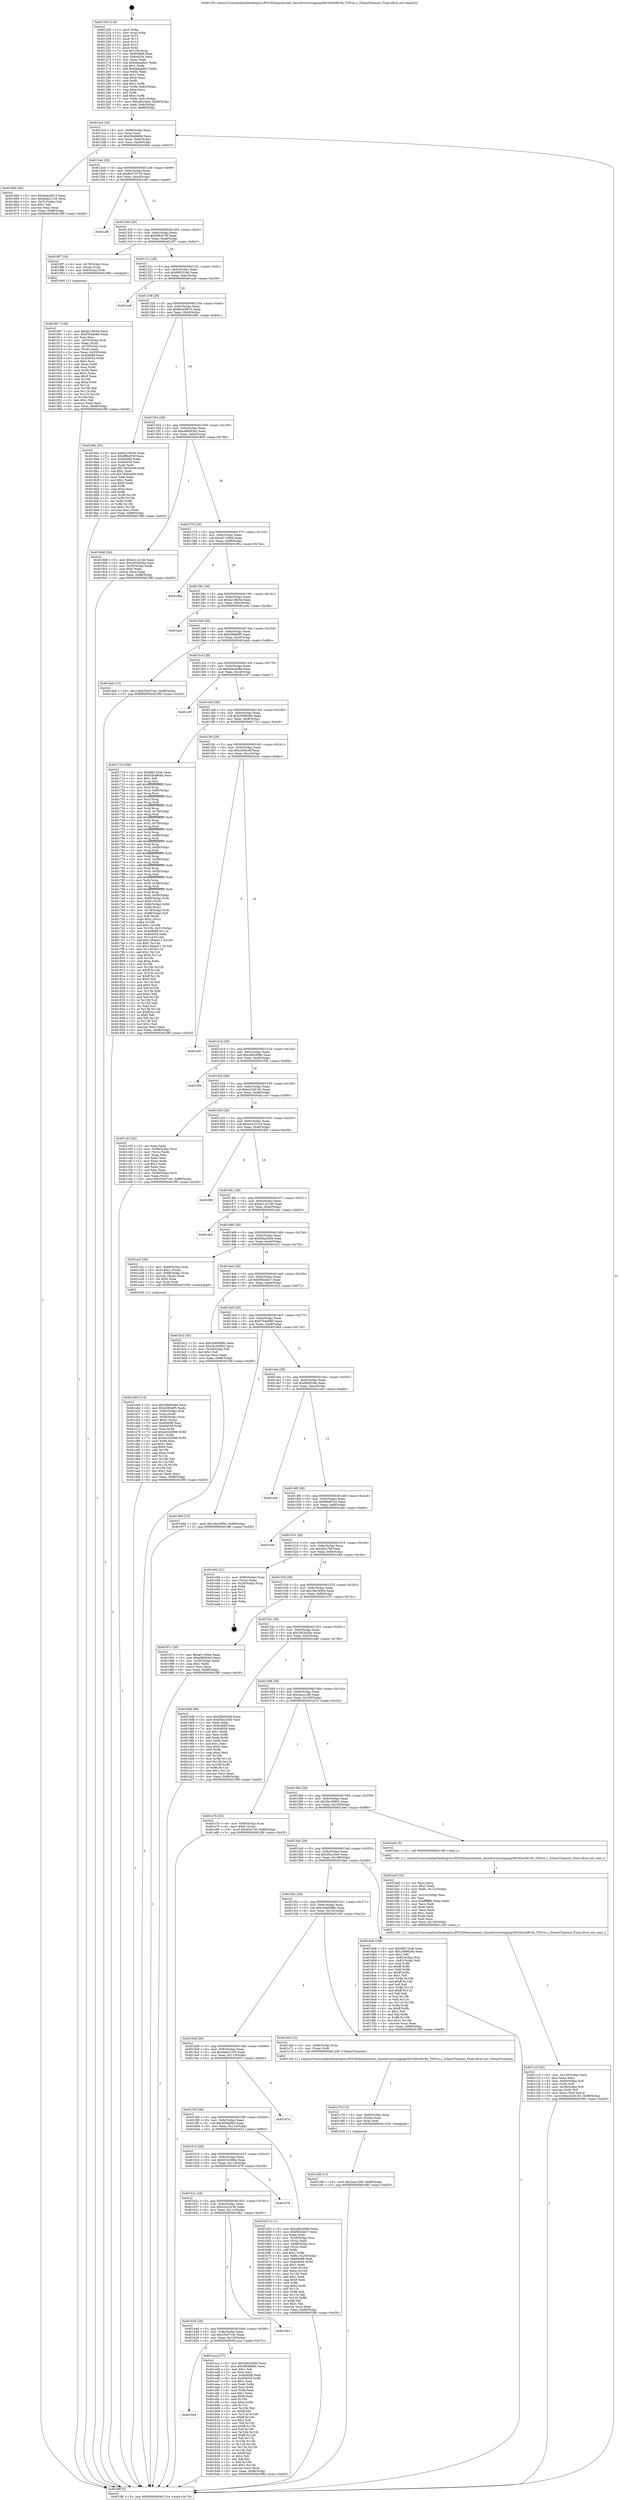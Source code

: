 digraph "0x401250" {
  label = "0x401250 (/mnt/c/Users/mathe/Desktop/tcc/POCII/binaries/extr_linuxdriversstagingrtl8192ertl819x_TSProc.c_TsInactTimeout_Final-ollvm.out::main(0))"
  labelloc = "t"
  node[shape=record]

  Entry [label="",width=0.3,height=0.3,shape=circle,fillcolor=black,style=filled]
  "0x4012c4" [label="{
     0x4012c4 [32]\l
     | [instrs]\l
     &nbsp;&nbsp;0x4012c4 \<+6\>: mov -0x88(%rbp),%eax\l
     &nbsp;&nbsp;0x4012ca \<+2\>: mov %eax,%ecx\l
     &nbsp;&nbsp;0x4012cc \<+6\>: sub $0x83bd968d,%ecx\l
     &nbsp;&nbsp;0x4012d2 \<+6\>: mov %eax,-0x9c(%rbp)\l
     &nbsp;&nbsp;0x4012d8 \<+6\>: mov %ecx,-0xa0(%rbp)\l
     &nbsp;&nbsp;0x4012de \<+6\>: je 0000000000401860 \<main+0x610\>\l
  }"]
  "0x401860" [label="{
     0x401860 [30]\l
     | [instrs]\l
     &nbsp;&nbsp;0x401860 \<+5\>: mov $0x9a4c8913,%eax\l
     &nbsp;&nbsp;0x401865 \<+5\>: mov $0x4ab21105,%ecx\l
     &nbsp;&nbsp;0x40186a \<+3\>: mov -0x31(%rbp),%dl\l
     &nbsp;&nbsp;0x40186d \<+3\>: test $0x1,%dl\l
     &nbsp;&nbsp;0x401870 \<+3\>: cmovne %ecx,%eax\l
     &nbsp;&nbsp;0x401873 \<+6\>: mov %eax,-0x88(%rbp)\l
     &nbsp;&nbsp;0x401879 \<+5\>: jmp 0000000000401f8f \<main+0xd3f\>\l
  }"]
  "0x4012e4" [label="{
     0x4012e4 [28]\l
     | [instrs]\l
     &nbsp;&nbsp;0x4012e4 \<+5\>: jmp 00000000004012e9 \<main+0x99\>\l
     &nbsp;&nbsp;0x4012e9 \<+6\>: mov -0x9c(%rbp),%eax\l
     &nbsp;&nbsp;0x4012ef \<+5\>: sub $0x8b374725,%eax\l
     &nbsp;&nbsp;0x4012f4 \<+6\>: mov %eax,-0xa4(%rbp)\l
     &nbsp;&nbsp;0x4012fa \<+6\>: je 0000000000401cf8 \<main+0xaa8\>\l
  }"]
  Exit [label="",width=0.3,height=0.3,shape=circle,fillcolor=black,style=filled,peripheries=2]
  "0x401cf8" [label="{
     0x401cf8\l
  }", style=dashed]
  "0x401300" [label="{
     0x401300 [28]\l
     | [instrs]\l
     &nbsp;&nbsp;0x401300 \<+5\>: jmp 0000000000401305 \<main+0xb5\>\l
     &nbsp;&nbsp;0x401305 \<+6\>: mov -0x9c(%rbp),%eax\l
     &nbsp;&nbsp;0x40130b \<+5\>: sub $0x8f9cd70f,%eax\l
     &nbsp;&nbsp;0x401310 \<+6\>: mov %eax,-0xa8(%rbp)\l
     &nbsp;&nbsp;0x401316 \<+6\>: je 00000000004018f7 \<main+0x6a7\>\l
  }"]
  "0x401c88" [label="{
     0x401c88 [15]\l
     | [instrs]\l
     &nbsp;&nbsp;0x401c88 \<+10\>: movl $0x2aa1c2f0,-0x88(%rbp)\l
     &nbsp;&nbsp;0x401c92 \<+5\>: jmp 0000000000401f8f \<main+0xd3f\>\l
  }"]
  "0x4018f7" [label="{
     0x4018f7 [16]\l
     | [instrs]\l
     &nbsp;&nbsp;0x4018f7 \<+4\>: mov -0x78(%rbp),%rax\l
     &nbsp;&nbsp;0x4018fb \<+3\>: mov (%rax),%rax\l
     &nbsp;&nbsp;0x4018fe \<+4\>: mov 0x8(%rax),%rdi\l
     &nbsp;&nbsp;0x401902 \<+5\>: call 0000000000401060 \<atoi@plt\>\l
     | [calls]\l
     &nbsp;&nbsp;0x401060 \{1\} (unknown)\l
  }"]
  "0x40131c" [label="{
     0x40131c [28]\l
     | [instrs]\l
     &nbsp;&nbsp;0x40131c \<+5\>: jmp 0000000000401321 \<main+0xd1\>\l
     &nbsp;&nbsp;0x401321 \<+6\>: mov -0x9c(%rbp),%eax\l
     &nbsp;&nbsp;0x401327 \<+5\>: sub $0x96f132a6,%eax\l
     &nbsp;&nbsp;0x40132c \<+6\>: mov %eax,-0xac(%rbp)\l
     &nbsp;&nbsp;0x401332 \<+6\>: je 0000000000401ea9 \<main+0xc59\>\l
  }"]
  "0x401c79" [label="{
     0x401c79 [15]\l
     | [instrs]\l
     &nbsp;&nbsp;0x401c79 \<+4\>: mov -0x60(%rbp),%rax\l
     &nbsp;&nbsp;0x401c7d \<+3\>: mov (%rax),%rax\l
     &nbsp;&nbsp;0x401c80 \<+3\>: mov %rax,%rdi\l
     &nbsp;&nbsp;0x401c83 \<+5\>: call 0000000000401030 \<free@plt\>\l
     | [calls]\l
     &nbsp;&nbsp;0x401030 \{1\} (unknown)\l
  }"]
  "0x401ea9" [label="{
     0x401ea9\l
  }", style=dashed]
  "0x401338" [label="{
     0x401338 [28]\l
     | [instrs]\l
     &nbsp;&nbsp;0x401338 \<+5\>: jmp 000000000040133d \<main+0xed\>\l
     &nbsp;&nbsp;0x40133d \<+6\>: mov -0x9c(%rbp),%eax\l
     &nbsp;&nbsp;0x401343 \<+5\>: sub $0x9a4c8913,%eax\l
     &nbsp;&nbsp;0x401348 \<+6\>: mov %eax,-0xb0(%rbp)\l
     &nbsp;&nbsp;0x40134e \<+6\>: je 000000000040189c \<main+0x64c\>\l
  }"]
  "0x401c19" [label="{
     0x401c19 [42]\l
     | [instrs]\l
     &nbsp;&nbsp;0x401c19 \<+6\>: mov -0x130(%rbp),%ecx\l
     &nbsp;&nbsp;0x401c1f \<+3\>: imul %eax,%ecx\l
     &nbsp;&nbsp;0x401c22 \<+4\>: mov -0x60(%rbp),%r8\l
     &nbsp;&nbsp;0x401c26 \<+3\>: mov (%r8),%r8\l
     &nbsp;&nbsp;0x401c29 \<+4\>: mov -0x58(%rbp),%r9\l
     &nbsp;&nbsp;0x401c2d \<+3\>: movslq (%r9),%r9\l
     &nbsp;&nbsp;0x401c30 \<+4\>: mov %ecx,(%r8,%r9,4)\l
     &nbsp;&nbsp;0x401c34 \<+10\>: movl $0xe2426182,-0x88(%rbp)\l
     &nbsp;&nbsp;0x401c3e \<+5\>: jmp 0000000000401f8f \<main+0xd3f\>\l
  }"]
  "0x40189c" [label="{
     0x40189c [91]\l
     | [instrs]\l
     &nbsp;&nbsp;0x40189c \<+5\>: mov $0xb218fc5d,%eax\l
     &nbsp;&nbsp;0x4018a1 \<+5\>: mov $0x8f9cd70f,%ecx\l
     &nbsp;&nbsp;0x4018a6 \<+7\>: mov 0x404068,%edx\l
     &nbsp;&nbsp;0x4018ad \<+7\>: mov 0x404054,%esi\l
     &nbsp;&nbsp;0x4018b4 \<+2\>: mov %edx,%edi\l
     &nbsp;&nbsp;0x4018b6 \<+6\>: add $0x74002e08,%edi\l
     &nbsp;&nbsp;0x4018bc \<+3\>: sub $0x1,%edi\l
     &nbsp;&nbsp;0x4018bf \<+6\>: sub $0x74002e08,%edi\l
     &nbsp;&nbsp;0x4018c5 \<+3\>: imul %edi,%edx\l
     &nbsp;&nbsp;0x4018c8 \<+3\>: and $0x1,%edx\l
     &nbsp;&nbsp;0x4018cb \<+3\>: cmp $0x0,%edx\l
     &nbsp;&nbsp;0x4018ce \<+4\>: sete %r8b\l
     &nbsp;&nbsp;0x4018d2 \<+3\>: cmp $0xa,%esi\l
     &nbsp;&nbsp;0x4018d5 \<+4\>: setl %r9b\l
     &nbsp;&nbsp;0x4018d9 \<+3\>: mov %r8b,%r10b\l
     &nbsp;&nbsp;0x4018dc \<+3\>: and %r9b,%r10b\l
     &nbsp;&nbsp;0x4018df \<+3\>: xor %r9b,%r8b\l
     &nbsp;&nbsp;0x4018e2 \<+3\>: or %r8b,%r10b\l
     &nbsp;&nbsp;0x4018e5 \<+4\>: test $0x1,%r10b\l
     &nbsp;&nbsp;0x4018e9 \<+3\>: cmovne %ecx,%eax\l
     &nbsp;&nbsp;0x4018ec \<+6\>: mov %eax,-0x88(%rbp)\l
     &nbsp;&nbsp;0x4018f2 \<+5\>: jmp 0000000000401f8f \<main+0xd3f\>\l
  }"]
  "0x401354" [label="{
     0x401354 [28]\l
     | [instrs]\l
     &nbsp;&nbsp;0x401354 \<+5\>: jmp 0000000000401359 \<main+0x109\>\l
     &nbsp;&nbsp;0x401359 \<+6\>: mov -0x9c(%rbp),%eax\l
     &nbsp;&nbsp;0x40135f \<+5\>: sub $0xa98093a3,%eax\l
     &nbsp;&nbsp;0x401364 \<+6\>: mov %eax,-0xb4(%rbp)\l
     &nbsp;&nbsp;0x40136a \<+6\>: je 00000000004019b8 \<main+0x768\>\l
  }"]
  "0x401be5" [label="{
     0x401be5 [52]\l
     | [instrs]\l
     &nbsp;&nbsp;0x401be5 \<+2\>: xor %ecx,%ecx\l
     &nbsp;&nbsp;0x401be7 \<+5\>: mov $0x2,%edx\l
     &nbsp;&nbsp;0x401bec \<+6\>: mov %edx,-0x12c(%rbp)\l
     &nbsp;&nbsp;0x401bf2 \<+1\>: cltd\l
     &nbsp;&nbsp;0x401bf3 \<+6\>: mov -0x12c(%rbp),%esi\l
     &nbsp;&nbsp;0x401bf9 \<+2\>: idiv %esi\l
     &nbsp;&nbsp;0x401bfb \<+6\>: imul $0xfffffffe,%edx,%edx\l
     &nbsp;&nbsp;0x401c01 \<+2\>: mov %ecx,%edi\l
     &nbsp;&nbsp;0x401c03 \<+2\>: sub %edx,%edi\l
     &nbsp;&nbsp;0x401c05 \<+2\>: mov %ecx,%edx\l
     &nbsp;&nbsp;0x401c07 \<+3\>: sub $0x1,%edx\l
     &nbsp;&nbsp;0x401c0a \<+2\>: add %edx,%edi\l
     &nbsp;&nbsp;0x401c0c \<+2\>: sub %edi,%ecx\l
     &nbsp;&nbsp;0x401c0e \<+6\>: mov %ecx,-0x130(%rbp)\l
     &nbsp;&nbsp;0x401c14 \<+5\>: call 0000000000401160 \<next_i\>\l
     | [calls]\l
     &nbsp;&nbsp;0x401160 \{1\} (/mnt/c/Users/mathe/Desktop/tcc/POCII/binaries/extr_linuxdriversstagingrtl8192ertl819x_TSProc.c_TsInactTimeout_Final-ollvm.out::next_i)\l
  }"]
  "0x4019b8" [label="{
     0x4019b8 [30]\l
     | [instrs]\l
     &nbsp;&nbsp;0x4019b8 \<+5\>: mov $0xec12214b,%eax\l
     &nbsp;&nbsp;0x4019bd \<+5\>: mov $0x2953d3ba,%ecx\l
     &nbsp;&nbsp;0x4019c2 \<+3\>: mov -0x30(%rbp),%edx\l
     &nbsp;&nbsp;0x4019c5 \<+3\>: cmp $0x0,%edx\l
     &nbsp;&nbsp;0x4019c8 \<+3\>: cmove %ecx,%eax\l
     &nbsp;&nbsp;0x4019cb \<+6\>: mov %eax,-0x88(%rbp)\l
     &nbsp;&nbsp;0x4019d1 \<+5\>: jmp 0000000000401f8f \<main+0xd3f\>\l
  }"]
  "0x401370" [label="{
     0x401370 [28]\l
     | [instrs]\l
     &nbsp;&nbsp;0x401370 \<+5\>: jmp 0000000000401375 \<main+0x125\>\l
     &nbsp;&nbsp;0x401375 \<+6\>: mov -0x9c(%rbp),%eax\l
     &nbsp;&nbsp;0x40137b \<+5\>: sub $0xaf1100b4,%eax\l
     &nbsp;&nbsp;0x401380 \<+6\>: mov %eax,-0xb8(%rbp)\l
     &nbsp;&nbsp;0x401386 \<+6\>: je 000000000040199a \<main+0x74a\>\l
  }"]
  "0x401664" [label="{
     0x401664\l
  }", style=dashed]
  "0x40199a" [label="{
     0x40199a\l
  }", style=dashed]
  "0x40138c" [label="{
     0x40138c [28]\l
     | [instrs]\l
     &nbsp;&nbsp;0x40138c \<+5\>: jmp 0000000000401391 \<main+0x141\>\l
     &nbsp;&nbsp;0x401391 \<+6\>: mov -0x9c(%rbp),%eax\l
     &nbsp;&nbsp;0x401397 \<+5\>: sub $0xb218fc5d,%eax\l
     &nbsp;&nbsp;0x40139c \<+6\>: mov %eax,-0xbc(%rbp)\l
     &nbsp;&nbsp;0x4013a2 \<+6\>: je 0000000000401eee \<main+0xc9e\>\l
  }"]
  "0x401aca" [label="{
     0x401aca [137]\l
     | [instrs]\l
     &nbsp;&nbsp;0x401aca \<+5\>: mov $0xcd62d08b,%eax\l
     &nbsp;&nbsp;0x401acf \<+5\>: mov $0x4f5db8b0,%ecx\l
     &nbsp;&nbsp;0x401ad4 \<+2\>: mov $0x1,%dl\l
     &nbsp;&nbsp;0x401ad6 \<+2\>: xor %esi,%esi\l
     &nbsp;&nbsp;0x401ad8 \<+7\>: mov 0x404068,%edi\l
     &nbsp;&nbsp;0x401adf \<+8\>: mov 0x404054,%r8d\l
     &nbsp;&nbsp;0x401ae7 \<+3\>: sub $0x1,%esi\l
     &nbsp;&nbsp;0x401aea \<+3\>: mov %edi,%r9d\l
     &nbsp;&nbsp;0x401aed \<+3\>: add %esi,%r9d\l
     &nbsp;&nbsp;0x401af0 \<+4\>: imul %r9d,%edi\l
     &nbsp;&nbsp;0x401af4 \<+3\>: and $0x1,%edi\l
     &nbsp;&nbsp;0x401af7 \<+3\>: cmp $0x0,%edi\l
     &nbsp;&nbsp;0x401afa \<+4\>: sete %r10b\l
     &nbsp;&nbsp;0x401afe \<+4\>: cmp $0xa,%r8d\l
     &nbsp;&nbsp;0x401b02 \<+4\>: setl %r11b\l
     &nbsp;&nbsp;0x401b06 \<+3\>: mov %r10b,%bl\l
     &nbsp;&nbsp;0x401b09 \<+3\>: xor $0xff,%bl\l
     &nbsp;&nbsp;0x401b0c \<+3\>: mov %r11b,%r14b\l
     &nbsp;&nbsp;0x401b0f \<+4\>: xor $0xff,%r14b\l
     &nbsp;&nbsp;0x401b13 \<+3\>: xor $0x1,%dl\l
     &nbsp;&nbsp;0x401b16 \<+3\>: mov %bl,%r15b\l
     &nbsp;&nbsp;0x401b19 \<+4\>: and $0xff,%r15b\l
     &nbsp;&nbsp;0x401b1d \<+3\>: and %dl,%r10b\l
     &nbsp;&nbsp;0x401b20 \<+3\>: mov %r14b,%r12b\l
     &nbsp;&nbsp;0x401b23 \<+4\>: and $0xff,%r12b\l
     &nbsp;&nbsp;0x401b27 \<+3\>: and %dl,%r11b\l
     &nbsp;&nbsp;0x401b2a \<+3\>: or %r10b,%r15b\l
     &nbsp;&nbsp;0x401b2d \<+3\>: or %r11b,%r12b\l
     &nbsp;&nbsp;0x401b30 \<+3\>: xor %r12b,%r15b\l
     &nbsp;&nbsp;0x401b33 \<+3\>: or %r14b,%bl\l
     &nbsp;&nbsp;0x401b36 \<+3\>: xor $0xff,%bl\l
     &nbsp;&nbsp;0x401b39 \<+3\>: or $0x1,%dl\l
     &nbsp;&nbsp;0x401b3c \<+2\>: and %dl,%bl\l
     &nbsp;&nbsp;0x401b3e \<+3\>: or %bl,%r15b\l
     &nbsp;&nbsp;0x401b41 \<+4\>: test $0x1,%r15b\l
     &nbsp;&nbsp;0x401b45 \<+3\>: cmovne %ecx,%eax\l
     &nbsp;&nbsp;0x401b48 \<+6\>: mov %eax,-0x88(%rbp)\l
     &nbsp;&nbsp;0x401b4e \<+5\>: jmp 0000000000401f8f \<main+0xd3f\>\l
  }"]
  "0x401eee" [label="{
     0x401eee\l
  }", style=dashed]
  "0x4013a8" [label="{
     0x4013a8 [28]\l
     | [instrs]\l
     &nbsp;&nbsp;0x4013a8 \<+5\>: jmp 00000000004013ad \<main+0x15d\>\l
     &nbsp;&nbsp;0x4013ad \<+6\>: mov -0x9c(%rbp),%eax\l
     &nbsp;&nbsp;0x4013b3 \<+5\>: sub $0xb56fa9f5,%eax\l
     &nbsp;&nbsp;0x4013b8 \<+6\>: mov %eax,-0xc0(%rbp)\l
     &nbsp;&nbsp;0x4013be \<+6\>: je 0000000000401abb \<main+0x86b\>\l
  }"]
  "0x401648" [label="{
     0x401648 [28]\l
     | [instrs]\l
     &nbsp;&nbsp;0x401648 \<+5\>: jmp 000000000040164d \<main+0x3fd\>\l
     &nbsp;&nbsp;0x40164d \<+6\>: mov -0x9c(%rbp),%eax\l
     &nbsp;&nbsp;0x401653 \<+5\>: sub $0x55407c4c,%eax\l
     &nbsp;&nbsp;0x401658 \<+6\>: mov %eax,-0x120(%rbp)\l
     &nbsp;&nbsp;0x40165e \<+6\>: je 0000000000401aca \<main+0x87a\>\l
  }"]
  "0x401abb" [label="{
     0x401abb [15]\l
     | [instrs]\l
     &nbsp;&nbsp;0x401abb \<+10\>: movl $0x55407c4c,-0x88(%rbp)\l
     &nbsp;&nbsp;0x401ac5 \<+5\>: jmp 0000000000401f8f \<main+0xd3f\>\l
  }"]
  "0x4013c4" [label="{
     0x4013c4 [28]\l
     | [instrs]\l
     &nbsp;&nbsp;0x4013c4 \<+5\>: jmp 00000000004013c9 \<main+0x179\>\l
     &nbsp;&nbsp;0x4013c9 \<+6\>: mov -0x9c(%rbp),%eax\l
     &nbsp;&nbsp;0x4013cf \<+5\>: sub $0xbd4cbd8e,%eax\l
     &nbsp;&nbsp;0x4013d4 \<+6\>: mov %eax,-0xc4(%rbp)\l
     &nbsp;&nbsp;0x4013da \<+6\>: je 0000000000401c97 \<main+0xa47\>\l
  }"]
  "0x401db1" [label="{
     0x401db1\l
  }", style=dashed]
  "0x401c97" [label="{
     0x401c97\l
  }", style=dashed]
  "0x4013e0" [label="{
     0x4013e0 [28]\l
     | [instrs]\l
     &nbsp;&nbsp;0x4013e0 \<+5\>: jmp 00000000004013e5 \<main+0x195\>\l
     &nbsp;&nbsp;0x4013e5 \<+6\>: mov -0x9c(%rbp),%eax\l
     &nbsp;&nbsp;0x4013eb \<+5\>: sub $0xc5990a94,%eax\l
     &nbsp;&nbsp;0x4013f0 \<+6\>: mov %eax,-0xc8(%rbp)\l
     &nbsp;&nbsp;0x4013f6 \<+6\>: je 0000000000401710 \<main+0x4c0\>\l
  }"]
  "0x40162c" [label="{
     0x40162c [28]\l
     | [instrs]\l
     &nbsp;&nbsp;0x40162c \<+5\>: jmp 0000000000401631 \<main+0x3e1\>\l
     &nbsp;&nbsp;0x401631 \<+6\>: mov -0x9c(%rbp),%eax\l
     &nbsp;&nbsp;0x401637 \<+5\>: sub $0x52a1d230,%eax\l
     &nbsp;&nbsp;0x40163c \<+6\>: mov %eax,-0x11c(%rbp)\l
     &nbsp;&nbsp;0x401642 \<+6\>: je 0000000000401db1 \<main+0xb61\>\l
  }"]
  "0x401710" [label="{
     0x401710 [336]\l
     | [instrs]\l
     &nbsp;&nbsp;0x401710 \<+5\>: mov $0x96f132a6,%eax\l
     &nbsp;&nbsp;0x401715 \<+5\>: mov $0x83bd968d,%ecx\l
     &nbsp;&nbsp;0x40171a \<+2\>: mov $0x1,%dl\l
     &nbsp;&nbsp;0x40171c \<+3\>: mov %rsp,%rsi\l
     &nbsp;&nbsp;0x40171f \<+4\>: add $0xfffffffffffffff0,%rsi\l
     &nbsp;&nbsp;0x401723 \<+3\>: mov %rsi,%rsp\l
     &nbsp;&nbsp;0x401726 \<+4\>: mov %rsi,-0x80(%rbp)\l
     &nbsp;&nbsp;0x40172a \<+3\>: mov %rsp,%rsi\l
     &nbsp;&nbsp;0x40172d \<+4\>: add $0xfffffffffffffff0,%rsi\l
     &nbsp;&nbsp;0x401731 \<+3\>: mov %rsi,%rsp\l
     &nbsp;&nbsp;0x401734 \<+3\>: mov %rsp,%rdi\l
     &nbsp;&nbsp;0x401737 \<+4\>: add $0xfffffffffffffff0,%rdi\l
     &nbsp;&nbsp;0x40173b \<+3\>: mov %rdi,%rsp\l
     &nbsp;&nbsp;0x40173e \<+4\>: mov %rdi,-0x78(%rbp)\l
     &nbsp;&nbsp;0x401742 \<+3\>: mov %rsp,%rdi\l
     &nbsp;&nbsp;0x401745 \<+4\>: add $0xfffffffffffffff0,%rdi\l
     &nbsp;&nbsp;0x401749 \<+3\>: mov %rdi,%rsp\l
     &nbsp;&nbsp;0x40174c \<+4\>: mov %rdi,-0x70(%rbp)\l
     &nbsp;&nbsp;0x401750 \<+3\>: mov %rsp,%rdi\l
     &nbsp;&nbsp;0x401753 \<+4\>: add $0xfffffffffffffff0,%rdi\l
     &nbsp;&nbsp;0x401757 \<+3\>: mov %rdi,%rsp\l
     &nbsp;&nbsp;0x40175a \<+4\>: mov %rdi,-0x68(%rbp)\l
     &nbsp;&nbsp;0x40175e \<+3\>: mov %rsp,%rdi\l
     &nbsp;&nbsp;0x401761 \<+4\>: add $0xfffffffffffffff0,%rdi\l
     &nbsp;&nbsp;0x401765 \<+3\>: mov %rdi,%rsp\l
     &nbsp;&nbsp;0x401768 \<+4\>: mov %rdi,-0x60(%rbp)\l
     &nbsp;&nbsp;0x40176c \<+3\>: mov %rsp,%rdi\l
     &nbsp;&nbsp;0x40176f \<+4\>: add $0xfffffffffffffff0,%rdi\l
     &nbsp;&nbsp;0x401773 \<+3\>: mov %rdi,%rsp\l
     &nbsp;&nbsp;0x401776 \<+4\>: mov %rdi,-0x58(%rbp)\l
     &nbsp;&nbsp;0x40177a \<+3\>: mov %rsp,%rdi\l
     &nbsp;&nbsp;0x40177d \<+4\>: add $0xfffffffffffffff0,%rdi\l
     &nbsp;&nbsp;0x401781 \<+3\>: mov %rdi,%rsp\l
     &nbsp;&nbsp;0x401784 \<+4\>: mov %rdi,-0x50(%rbp)\l
     &nbsp;&nbsp;0x401788 \<+3\>: mov %rsp,%rdi\l
     &nbsp;&nbsp;0x40178b \<+4\>: add $0xfffffffffffffff0,%rdi\l
     &nbsp;&nbsp;0x40178f \<+3\>: mov %rdi,%rsp\l
     &nbsp;&nbsp;0x401792 \<+4\>: mov %rdi,-0x48(%rbp)\l
     &nbsp;&nbsp;0x401796 \<+3\>: mov %rsp,%rdi\l
     &nbsp;&nbsp;0x401799 \<+4\>: add $0xfffffffffffffff0,%rdi\l
     &nbsp;&nbsp;0x40179d \<+3\>: mov %rdi,%rsp\l
     &nbsp;&nbsp;0x4017a0 \<+4\>: mov %rdi,-0x40(%rbp)\l
     &nbsp;&nbsp;0x4017a4 \<+4\>: mov -0x80(%rbp),%rdi\l
     &nbsp;&nbsp;0x4017a8 \<+6\>: movl $0x0,(%rdi)\l
     &nbsp;&nbsp;0x4017ae \<+7\>: mov -0x8c(%rbp),%r8d\l
     &nbsp;&nbsp;0x4017b5 \<+3\>: mov %r8d,(%rsi)\l
     &nbsp;&nbsp;0x4017b8 \<+4\>: mov -0x78(%rbp),%rdi\l
     &nbsp;&nbsp;0x4017bc \<+7\>: mov -0x98(%rbp),%r9\l
     &nbsp;&nbsp;0x4017c3 \<+3\>: mov %r9,(%rdi)\l
     &nbsp;&nbsp;0x4017c6 \<+3\>: cmpl $0x2,(%rsi)\l
     &nbsp;&nbsp;0x4017c9 \<+4\>: setne %r10b\l
     &nbsp;&nbsp;0x4017cd \<+4\>: and $0x1,%r10b\l
     &nbsp;&nbsp;0x4017d1 \<+4\>: mov %r10b,-0x31(%rbp)\l
     &nbsp;&nbsp;0x4017d5 \<+8\>: mov 0x404068,%r11d\l
     &nbsp;&nbsp;0x4017dd \<+7\>: mov 0x404054,%ebx\l
     &nbsp;&nbsp;0x4017e4 \<+3\>: mov %r11d,%r14d\l
     &nbsp;&nbsp;0x4017e7 \<+7\>: add $0x128ae411,%r14d\l
     &nbsp;&nbsp;0x4017ee \<+4\>: sub $0x1,%r14d\l
     &nbsp;&nbsp;0x4017f2 \<+7\>: sub $0x128ae411,%r14d\l
     &nbsp;&nbsp;0x4017f9 \<+4\>: imul %r14d,%r11d\l
     &nbsp;&nbsp;0x4017fd \<+4\>: and $0x1,%r11d\l
     &nbsp;&nbsp;0x401801 \<+4\>: cmp $0x0,%r11d\l
     &nbsp;&nbsp;0x401805 \<+4\>: sete %r10b\l
     &nbsp;&nbsp;0x401809 \<+3\>: cmp $0xa,%ebx\l
     &nbsp;&nbsp;0x40180c \<+4\>: setl %r15b\l
     &nbsp;&nbsp;0x401810 \<+3\>: mov %r10b,%r12b\l
     &nbsp;&nbsp;0x401813 \<+4\>: xor $0xff,%r12b\l
     &nbsp;&nbsp;0x401817 \<+3\>: mov %r15b,%r13b\l
     &nbsp;&nbsp;0x40181a \<+4\>: xor $0xff,%r13b\l
     &nbsp;&nbsp;0x40181e \<+3\>: xor $0x0,%dl\l
     &nbsp;&nbsp;0x401821 \<+3\>: mov %r12b,%sil\l
     &nbsp;&nbsp;0x401824 \<+4\>: and $0x0,%sil\l
     &nbsp;&nbsp;0x401828 \<+3\>: and %dl,%r10b\l
     &nbsp;&nbsp;0x40182b \<+3\>: mov %r13b,%dil\l
     &nbsp;&nbsp;0x40182e \<+4\>: and $0x0,%dil\l
     &nbsp;&nbsp;0x401832 \<+3\>: and %dl,%r15b\l
     &nbsp;&nbsp;0x401835 \<+3\>: or %r10b,%sil\l
     &nbsp;&nbsp;0x401838 \<+3\>: or %r15b,%dil\l
     &nbsp;&nbsp;0x40183b \<+3\>: xor %dil,%sil\l
     &nbsp;&nbsp;0x40183e \<+3\>: or %r13b,%r12b\l
     &nbsp;&nbsp;0x401841 \<+4\>: xor $0xff,%r12b\l
     &nbsp;&nbsp;0x401845 \<+3\>: or $0x0,%dl\l
     &nbsp;&nbsp;0x401848 \<+3\>: and %dl,%r12b\l
     &nbsp;&nbsp;0x40184b \<+3\>: or %r12b,%sil\l
     &nbsp;&nbsp;0x40184e \<+4\>: test $0x1,%sil\l
     &nbsp;&nbsp;0x401852 \<+3\>: cmovne %ecx,%eax\l
     &nbsp;&nbsp;0x401855 \<+6\>: mov %eax,-0x88(%rbp)\l
     &nbsp;&nbsp;0x40185b \<+5\>: jmp 0000000000401f8f \<main+0xd3f\>\l
  }"]
  "0x4013fc" [label="{
     0x4013fc [28]\l
     | [instrs]\l
     &nbsp;&nbsp;0x4013fc \<+5\>: jmp 0000000000401401 \<main+0x1b1\>\l
     &nbsp;&nbsp;0x401401 \<+6\>: mov -0x9c(%rbp),%eax\l
     &nbsp;&nbsp;0x401407 \<+5\>: sub $0xc83fcc6f,%eax\l
     &nbsp;&nbsp;0x40140c \<+6\>: mov %eax,-0xcc(%rbp)\l
     &nbsp;&nbsp;0x401412 \<+6\>: je 0000000000401e0c \<main+0xbbc\>\l
  }"]
  "0x401d78" [label="{
     0x401d78\l
  }", style=dashed]
  "0x401e0c" [label="{
     0x401e0c\l
  }", style=dashed]
  "0x401418" [label="{
     0x401418 [28]\l
     | [instrs]\l
     &nbsp;&nbsp;0x401418 \<+5\>: jmp 000000000040141d \<main+0x1cd\>\l
     &nbsp;&nbsp;0x40141d \<+6\>: mov -0x9c(%rbp),%eax\l
     &nbsp;&nbsp;0x401423 \<+5\>: sub $0xcd62d08b,%eax\l
     &nbsp;&nbsp;0x401428 \<+6\>: mov %eax,-0xd0(%rbp)\l
     &nbsp;&nbsp;0x40142e \<+6\>: je 0000000000401f5b \<main+0xd0b\>\l
  }"]
  "0x401610" [label="{
     0x401610 [28]\l
     | [instrs]\l
     &nbsp;&nbsp;0x401610 \<+5\>: jmp 0000000000401615 \<main+0x3c5\>\l
     &nbsp;&nbsp;0x401615 \<+6\>: mov -0x9c(%rbp),%eax\l
     &nbsp;&nbsp;0x40161b \<+5\>: sub $0x501b360e,%eax\l
     &nbsp;&nbsp;0x401620 \<+6\>: mov %eax,-0x118(%rbp)\l
     &nbsp;&nbsp;0x401626 \<+6\>: je 0000000000401d78 \<main+0xb28\>\l
  }"]
  "0x401f5b" [label="{
     0x401f5b\l
  }", style=dashed]
  "0x401434" [label="{
     0x401434 [28]\l
     | [instrs]\l
     &nbsp;&nbsp;0x401434 \<+5\>: jmp 0000000000401439 \<main+0x1e9\>\l
     &nbsp;&nbsp;0x401439 \<+6\>: mov -0x9c(%rbp),%eax\l
     &nbsp;&nbsp;0x40143f \<+5\>: sub $0xe2426182,%eax\l
     &nbsp;&nbsp;0x401444 \<+6\>: mov %eax,-0xd4(%rbp)\l
     &nbsp;&nbsp;0x40144a \<+6\>: je 0000000000401c43 \<main+0x9f3\>\l
  }"]
  "0x401b53" [label="{
     0x401b53 [111]\l
     | [instrs]\l
     &nbsp;&nbsp;0x401b53 \<+5\>: mov $0xcd62d08b,%eax\l
     &nbsp;&nbsp;0x401b58 \<+5\>: mov $0xf582ddc7,%ecx\l
     &nbsp;&nbsp;0x401b5d \<+2\>: xor %edx,%edx\l
     &nbsp;&nbsp;0x401b5f \<+4\>: mov -0x58(%rbp),%rsi\l
     &nbsp;&nbsp;0x401b63 \<+2\>: mov (%rsi),%edi\l
     &nbsp;&nbsp;0x401b65 \<+4\>: mov -0x68(%rbp),%rsi\l
     &nbsp;&nbsp;0x401b69 \<+2\>: cmp (%rsi),%edi\l
     &nbsp;&nbsp;0x401b6b \<+4\>: setl %r8b\l
     &nbsp;&nbsp;0x401b6f \<+4\>: and $0x1,%r8b\l
     &nbsp;&nbsp;0x401b73 \<+4\>: mov %r8b,-0x29(%rbp)\l
     &nbsp;&nbsp;0x401b77 \<+7\>: mov 0x404068,%edi\l
     &nbsp;&nbsp;0x401b7e \<+8\>: mov 0x404054,%r9d\l
     &nbsp;&nbsp;0x401b86 \<+3\>: sub $0x1,%edx\l
     &nbsp;&nbsp;0x401b89 \<+3\>: mov %edi,%r10d\l
     &nbsp;&nbsp;0x401b8c \<+3\>: add %edx,%r10d\l
     &nbsp;&nbsp;0x401b8f \<+4\>: imul %r10d,%edi\l
     &nbsp;&nbsp;0x401b93 \<+3\>: and $0x1,%edi\l
     &nbsp;&nbsp;0x401b96 \<+3\>: cmp $0x0,%edi\l
     &nbsp;&nbsp;0x401b99 \<+4\>: sete %r8b\l
     &nbsp;&nbsp;0x401b9d \<+4\>: cmp $0xa,%r9d\l
     &nbsp;&nbsp;0x401ba1 \<+4\>: setl %r11b\l
     &nbsp;&nbsp;0x401ba5 \<+3\>: mov %r8b,%bl\l
     &nbsp;&nbsp;0x401ba8 \<+3\>: and %r11b,%bl\l
     &nbsp;&nbsp;0x401bab \<+3\>: xor %r11b,%r8b\l
     &nbsp;&nbsp;0x401bae \<+3\>: or %r8b,%bl\l
     &nbsp;&nbsp;0x401bb1 \<+3\>: test $0x1,%bl\l
     &nbsp;&nbsp;0x401bb4 \<+3\>: cmovne %ecx,%eax\l
     &nbsp;&nbsp;0x401bb7 \<+6\>: mov %eax,-0x88(%rbp)\l
     &nbsp;&nbsp;0x401bbd \<+5\>: jmp 0000000000401f8f \<main+0xd3f\>\l
  }"]
  "0x401c43" [label="{
     0x401c43 [42]\l
     | [instrs]\l
     &nbsp;&nbsp;0x401c43 \<+2\>: xor %eax,%eax\l
     &nbsp;&nbsp;0x401c45 \<+4\>: mov -0x58(%rbp),%rcx\l
     &nbsp;&nbsp;0x401c49 \<+2\>: mov (%rcx),%edx\l
     &nbsp;&nbsp;0x401c4b \<+2\>: mov %eax,%esi\l
     &nbsp;&nbsp;0x401c4d \<+2\>: sub %edx,%esi\l
     &nbsp;&nbsp;0x401c4f \<+2\>: mov %eax,%edx\l
     &nbsp;&nbsp;0x401c51 \<+3\>: sub $0x1,%edx\l
     &nbsp;&nbsp;0x401c54 \<+2\>: add %edx,%esi\l
     &nbsp;&nbsp;0x401c56 \<+2\>: sub %esi,%eax\l
     &nbsp;&nbsp;0x401c58 \<+4\>: mov -0x58(%rbp),%rcx\l
     &nbsp;&nbsp;0x401c5c \<+2\>: mov %eax,(%rcx)\l
     &nbsp;&nbsp;0x401c5e \<+10\>: movl $0x55407c4c,-0x88(%rbp)\l
     &nbsp;&nbsp;0x401c68 \<+5\>: jmp 0000000000401f8f \<main+0xd3f\>\l
  }"]
  "0x401450" [label="{
     0x401450 [28]\l
     | [instrs]\l
     &nbsp;&nbsp;0x401450 \<+5\>: jmp 0000000000401455 \<main+0x205\>\l
     &nbsp;&nbsp;0x401455 \<+6\>: mov -0x9c(%rbp),%eax\l
     &nbsp;&nbsp;0x40145b \<+5\>: sub $0xe42321c4,%eax\l
     &nbsp;&nbsp;0x401460 \<+6\>: mov %eax,-0xd8(%rbp)\l
     &nbsp;&nbsp;0x401466 \<+6\>: je 0000000000401f80 \<main+0xd30\>\l
  }"]
  "0x4015f4" [label="{
     0x4015f4 [28]\l
     | [instrs]\l
     &nbsp;&nbsp;0x4015f4 \<+5\>: jmp 00000000004015f9 \<main+0x3a9\>\l
     &nbsp;&nbsp;0x4015f9 \<+6\>: mov -0x9c(%rbp),%eax\l
     &nbsp;&nbsp;0x4015ff \<+5\>: sub $0x4f5db8b0,%eax\l
     &nbsp;&nbsp;0x401604 \<+6\>: mov %eax,-0x114(%rbp)\l
     &nbsp;&nbsp;0x40160a \<+6\>: je 0000000000401b53 \<main+0x903\>\l
  }"]
  "0x401f80" [label="{
     0x401f80\l
  }", style=dashed]
  "0x40146c" [label="{
     0x40146c [28]\l
     | [instrs]\l
     &nbsp;&nbsp;0x40146c \<+5\>: jmp 0000000000401471 \<main+0x221\>\l
     &nbsp;&nbsp;0x401471 \<+6\>: mov -0x9c(%rbp),%eax\l
     &nbsp;&nbsp;0x401477 \<+5\>: sub $0xec12214b,%eax\l
     &nbsp;&nbsp;0x40147c \<+6\>: mov %eax,-0xdc(%rbp)\l
     &nbsp;&nbsp;0x401482 \<+6\>: je 0000000000401da2 \<main+0xb52\>\l
  }"]
  "0x40187e" [label="{
     0x40187e\l
  }", style=dashed]
  "0x401da2" [label="{
     0x401da2\l
  }", style=dashed]
  "0x401488" [label="{
     0x401488 [28]\l
     | [instrs]\l
     &nbsp;&nbsp;0x401488 \<+5\>: jmp 000000000040148d \<main+0x23d\>\l
     &nbsp;&nbsp;0x40148d \<+6\>: mov -0x9c(%rbp),%eax\l
     &nbsp;&nbsp;0x401493 \<+5\>: sub $0xf3ba33d4,%eax\l
     &nbsp;&nbsp;0x401498 \<+6\>: mov %eax,-0xe0(%rbp)\l
     &nbsp;&nbsp;0x40149e \<+6\>: je 0000000000401a2c \<main+0x7dc\>\l
  }"]
  "0x4015d8" [label="{
     0x4015d8 [28]\l
     | [instrs]\l
     &nbsp;&nbsp;0x4015d8 \<+5\>: jmp 00000000004015dd \<main+0x38d\>\l
     &nbsp;&nbsp;0x4015dd \<+6\>: mov -0x9c(%rbp),%eax\l
     &nbsp;&nbsp;0x4015e3 \<+5\>: sub $0x4ab21105,%eax\l
     &nbsp;&nbsp;0x4015e8 \<+6\>: mov %eax,-0x110(%rbp)\l
     &nbsp;&nbsp;0x4015ee \<+6\>: je 000000000040187e \<main+0x62e\>\l
  }"]
  "0x401a2c" [label="{
     0x401a2c [29]\l
     | [instrs]\l
     &nbsp;&nbsp;0x401a2c \<+4\>: mov -0x68(%rbp),%rax\l
     &nbsp;&nbsp;0x401a30 \<+6\>: movl $0x1,(%rax)\l
     &nbsp;&nbsp;0x401a36 \<+4\>: mov -0x68(%rbp),%rax\l
     &nbsp;&nbsp;0x401a3a \<+3\>: movslq (%rax),%rax\l
     &nbsp;&nbsp;0x401a3d \<+4\>: shl $0x2,%rax\l
     &nbsp;&nbsp;0x401a41 \<+3\>: mov %rax,%rdi\l
     &nbsp;&nbsp;0x401a44 \<+5\>: call 0000000000401050 \<malloc@plt\>\l
     | [calls]\l
     &nbsp;&nbsp;0x401050 \{1\} (unknown)\l
  }"]
  "0x4014a4" [label="{
     0x4014a4 [28]\l
     | [instrs]\l
     &nbsp;&nbsp;0x4014a4 \<+5\>: jmp 00000000004014a9 \<main+0x259\>\l
     &nbsp;&nbsp;0x4014a9 \<+6\>: mov -0x9c(%rbp),%eax\l
     &nbsp;&nbsp;0x4014af \<+5\>: sub $0xf582ddc7,%eax\l
     &nbsp;&nbsp;0x4014b4 \<+6\>: mov %eax,-0xe4(%rbp)\l
     &nbsp;&nbsp;0x4014ba \<+6\>: je 0000000000401bc2 \<main+0x972\>\l
  }"]
  "0x401c6d" [label="{
     0x401c6d [12]\l
     | [instrs]\l
     &nbsp;&nbsp;0x401c6d \<+4\>: mov -0x60(%rbp),%rax\l
     &nbsp;&nbsp;0x401c71 \<+3\>: mov (%rax),%rdi\l
     &nbsp;&nbsp;0x401c74 \<+5\>: call 0000000000401240 \<TsInactTimeout\>\l
     | [calls]\l
     &nbsp;&nbsp;0x401240 \{1\} (/mnt/c/Users/mathe/Desktop/tcc/POCII/binaries/extr_linuxdriversstagingrtl8192ertl819x_TSProc.c_TsInactTimeout_Final-ollvm.out::TsInactTimeout)\l
  }"]
  "0x401bc2" [label="{
     0x401bc2 [30]\l
     | [instrs]\l
     &nbsp;&nbsp;0x401bc2 \<+5\>: mov $0x3d4b968b,%eax\l
     &nbsp;&nbsp;0x401bc7 \<+5\>: mov $0x2bc45802,%ecx\l
     &nbsp;&nbsp;0x401bcc \<+3\>: mov -0x29(%rbp),%dl\l
     &nbsp;&nbsp;0x401bcf \<+3\>: test $0x1,%dl\l
     &nbsp;&nbsp;0x401bd2 \<+3\>: cmovne %ecx,%eax\l
     &nbsp;&nbsp;0x401bd5 \<+6\>: mov %eax,-0x88(%rbp)\l
     &nbsp;&nbsp;0x401bdb \<+5\>: jmp 0000000000401f8f \<main+0xd3f\>\l
  }"]
  "0x4014c0" [label="{
     0x4014c0 [28]\l
     | [instrs]\l
     &nbsp;&nbsp;0x4014c0 \<+5\>: jmp 00000000004014c5 \<main+0x275\>\l
     &nbsp;&nbsp;0x4014c5 \<+6\>: mov -0x9c(%rbp),%eax\l
     &nbsp;&nbsp;0x4014cb \<+5\>: sub $0xf7b4a686,%eax\l
     &nbsp;&nbsp;0x4014d0 \<+6\>: mov %eax,-0xe8(%rbp)\l
     &nbsp;&nbsp;0x4014d6 \<+6\>: je 000000000040196d \<main+0x71d\>\l
  }"]
  "0x401a49" [label="{
     0x401a49 [114]\l
     | [instrs]\l
     &nbsp;&nbsp;0x401a49 \<+5\>: mov $0x5fb85ddd,%ecx\l
     &nbsp;&nbsp;0x401a4e \<+5\>: mov $0xb56fa9f5,%edx\l
     &nbsp;&nbsp;0x401a53 \<+4\>: mov -0x60(%rbp),%rdi\l
     &nbsp;&nbsp;0x401a57 \<+3\>: mov %rax,(%rdi)\l
     &nbsp;&nbsp;0x401a5a \<+4\>: mov -0x58(%rbp),%rax\l
     &nbsp;&nbsp;0x401a5e \<+6\>: movl $0x0,(%rax)\l
     &nbsp;&nbsp;0x401a64 \<+7\>: mov 0x404068,%esi\l
     &nbsp;&nbsp;0x401a6b \<+8\>: mov 0x404054,%r8d\l
     &nbsp;&nbsp;0x401a73 \<+3\>: mov %esi,%r9d\l
     &nbsp;&nbsp;0x401a76 \<+7\>: sub $0xe432b066,%r9d\l
     &nbsp;&nbsp;0x401a7d \<+4\>: sub $0x1,%r9d\l
     &nbsp;&nbsp;0x401a81 \<+7\>: add $0xe432b066,%r9d\l
     &nbsp;&nbsp;0x401a88 \<+4\>: imul %r9d,%esi\l
     &nbsp;&nbsp;0x401a8c \<+3\>: and $0x1,%esi\l
     &nbsp;&nbsp;0x401a8f \<+3\>: cmp $0x0,%esi\l
     &nbsp;&nbsp;0x401a92 \<+4\>: sete %r10b\l
     &nbsp;&nbsp;0x401a96 \<+4\>: cmp $0xa,%r8d\l
     &nbsp;&nbsp;0x401a9a \<+4\>: setl %r11b\l
     &nbsp;&nbsp;0x401a9e \<+3\>: mov %r10b,%bl\l
     &nbsp;&nbsp;0x401aa1 \<+3\>: and %r11b,%bl\l
     &nbsp;&nbsp;0x401aa4 \<+3\>: xor %r11b,%r10b\l
     &nbsp;&nbsp;0x401aa7 \<+3\>: or %r10b,%bl\l
     &nbsp;&nbsp;0x401aaa \<+3\>: test $0x1,%bl\l
     &nbsp;&nbsp;0x401aad \<+3\>: cmovne %edx,%ecx\l
     &nbsp;&nbsp;0x401ab0 \<+6\>: mov %ecx,-0x88(%rbp)\l
     &nbsp;&nbsp;0x401ab6 \<+5\>: jmp 0000000000401f8f \<main+0xd3f\>\l
  }"]
  "0x40196d" [label="{
     0x40196d [15]\l
     | [instrs]\l
     &nbsp;&nbsp;0x40196d \<+10\>: movl $0x18a1695e,-0x88(%rbp)\l
     &nbsp;&nbsp;0x401977 \<+5\>: jmp 0000000000401f8f \<main+0xd3f\>\l
  }"]
  "0x4014dc" [label="{
     0x4014dc [28]\l
     | [instrs]\l
     &nbsp;&nbsp;0x4014dc \<+5\>: jmp 00000000004014e1 \<main+0x291\>\l
     &nbsp;&nbsp;0x4014e1 \<+6\>: mov -0x9c(%rbp),%eax\l
     &nbsp;&nbsp;0x4014e7 \<+5\>: sub $0xf8df524e,%eax\l
     &nbsp;&nbsp;0x4014ec \<+6\>: mov %eax,-0xec(%rbp)\l
     &nbsp;&nbsp;0x4014f2 \<+6\>: je 0000000000401cd4 \<main+0xa84\>\l
  }"]
  "0x401907" [label="{
     0x401907 [102]\l
     | [instrs]\l
     &nbsp;&nbsp;0x401907 \<+5\>: mov $0xb218fc5d,%ecx\l
     &nbsp;&nbsp;0x40190c \<+5\>: mov $0xf7b4a686,%edx\l
     &nbsp;&nbsp;0x401911 \<+2\>: xor %esi,%esi\l
     &nbsp;&nbsp;0x401913 \<+4\>: mov -0x70(%rbp),%rdi\l
     &nbsp;&nbsp;0x401917 \<+2\>: mov %eax,(%rdi)\l
     &nbsp;&nbsp;0x401919 \<+4\>: mov -0x70(%rbp),%rdi\l
     &nbsp;&nbsp;0x40191d \<+2\>: mov (%rdi),%eax\l
     &nbsp;&nbsp;0x40191f \<+3\>: mov %eax,-0x30(%rbp)\l
     &nbsp;&nbsp;0x401922 \<+7\>: mov 0x404068,%eax\l
     &nbsp;&nbsp;0x401929 \<+8\>: mov 0x404054,%r8d\l
     &nbsp;&nbsp;0x401931 \<+3\>: sub $0x1,%esi\l
     &nbsp;&nbsp;0x401934 \<+3\>: mov %eax,%r9d\l
     &nbsp;&nbsp;0x401937 \<+3\>: add %esi,%r9d\l
     &nbsp;&nbsp;0x40193a \<+4\>: imul %r9d,%eax\l
     &nbsp;&nbsp;0x40193e \<+3\>: and $0x1,%eax\l
     &nbsp;&nbsp;0x401941 \<+3\>: cmp $0x0,%eax\l
     &nbsp;&nbsp;0x401944 \<+4\>: sete %r10b\l
     &nbsp;&nbsp;0x401948 \<+4\>: cmp $0xa,%r8d\l
     &nbsp;&nbsp;0x40194c \<+4\>: setl %r11b\l
     &nbsp;&nbsp;0x401950 \<+3\>: mov %r10b,%bl\l
     &nbsp;&nbsp;0x401953 \<+3\>: and %r11b,%bl\l
     &nbsp;&nbsp;0x401956 \<+3\>: xor %r11b,%r10b\l
     &nbsp;&nbsp;0x401959 \<+3\>: or %r10b,%bl\l
     &nbsp;&nbsp;0x40195c \<+3\>: test $0x1,%bl\l
     &nbsp;&nbsp;0x40195f \<+3\>: cmovne %edx,%ecx\l
     &nbsp;&nbsp;0x401962 \<+6\>: mov %ecx,-0x88(%rbp)\l
     &nbsp;&nbsp;0x401968 \<+5\>: jmp 0000000000401f8f \<main+0xd3f\>\l
  }"]
  "0x401cd4" [label="{
     0x401cd4\l
  }", style=dashed]
  "0x4014f8" [label="{
     0x4014f8 [28]\l
     | [instrs]\l
     &nbsp;&nbsp;0x4014f8 \<+5\>: jmp 00000000004014fd \<main+0x2ad\>\l
     &nbsp;&nbsp;0x4014fd \<+6\>: mov -0x9c(%rbp),%eax\l
     &nbsp;&nbsp;0x401503 \<+5\>: sub $0xf9e4f7a4,%eax\l
     &nbsp;&nbsp;0x401508 \<+6\>: mov %eax,-0xf0(%rbp)\l
     &nbsp;&nbsp;0x40150e \<+6\>: je 0000000000401d4e \<main+0xafe\>\l
  }"]
  "0x401250" [label="{
     0x401250 [116]\l
     | [instrs]\l
     &nbsp;&nbsp;0x401250 \<+1\>: push %rbp\l
     &nbsp;&nbsp;0x401251 \<+3\>: mov %rsp,%rbp\l
     &nbsp;&nbsp;0x401254 \<+2\>: push %r15\l
     &nbsp;&nbsp;0x401256 \<+2\>: push %r14\l
     &nbsp;&nbsp;0x401258 \<+2\>: push %r13\l
     &nbsp;&nbsp;0x40125a \<+2\>: push %r12\l
     &nbsp;&nbsp;0x40125c \<+1\>: push %rbx\l
     &nbsp;&nbsp;0x40125d \<+7\>: sub $0x128,%rsp\l
     &nbsp;&nbsp;0x401264 \<+7\>: mov 0x404068,%eax\l
     &nbsp;&nbsp;0x40126b \<+7\>: mov 0x404054,%ecx\l
     &nbsp;&nbsp;0x401272 \<+2\>: mov %eax,%edx\l
     &nbsp;&nbsp;0x401274 \<+6\>: sub $0xbbeaa8e1,%edx\l
     &nbsp;&nbsp;0x40127a \<+3\>: sub $0x1,%edx\l
     &nbsp;&nbsp;0x40127d \<+6\>: add $0xbbeaa8e1,%edx\l
     &nbsp;&nbsp;0x401283 \<+3\>: imul %edx,%eax\l
     &nbsp;&nbsp;0x401286 \<+3\>: and $0x1,%eax\l
     &nbsp;&nbsp;0x401289 \<+3\>: cmp $0x0,%eax\l
     &nbsp;&nbsp;0x40128c \<+4\>: sete %r8b\l
     &nbsp;&nbsp;0x401290 \<+4\>: and $0x1,%r8b\l
     &nbsp;&nbsp;0x401294 \<+7\>: mov %r8b,-0x82(%rbp)\l
     &nbsp;&nbsp;0x40129b \<+3\>: cmp $0xa,%ecx\l
     &nbsp;&nbsp;0x40129e \<+4\>: setl %r8b\l
     &nbsp;&nbsp;0x4012a2 \<+4\>: and $0x1,%r8b\l
     &nbsp;&nbsp;0x4012a6 \<+7\>: mov %r8b,-0x81(%rbp)\l
     &nbsp;&nbsp;0x4012ad \<+10\>: movl $0x2fbcc5e4,-0x88(%rbp)\l
     &nbsp;&nbsp;0x4012b7 \<+6\>: mov %edi,-0x8c(%rbp)\l
     &nbsp;&nbsp;0x4012bd \<+7\>: mov %rsi,-0x98(%rbp)\l
  }"]
  "0x401d4e" [label="{
     0x401d4e\l
  }", style=dashed]
  "0x401514" [label="{
     0x401514 [28]\l
     | [instrs]\l
     &nbsp;&nbsp;0x401514 \<+5\>: jmp 0000000000401519 \<main+0x2c9\>\l
     &nbsp;&nbsp;0x401519 \<+6\>: mov -0x9c(%rbp),%eax\l
     &nbsp;&nbsp;0x40151f \<+5\>: sub $0x40cc7bf,%eax\l
     &nbsp;&nbsp;0x401524 \<+6\>: mov %eax,-0xf4(%rbp)\l
     &nbsp;&nbsp;0x40152a \<+6\>: je 0000000000401e94 \<main+0xc44\>\l
  }"]
  "0x401f8f" [label="{
     0x401f8f [5]\l
     | [instrs]\l
     &nbsp;&nbsp;0x401f8f \<+5\>: jmp 00000000004012c4 \<main+0x74\>\l
  }"]
  "0x401e94" [label="{
     0x401e94 [21]\l
     | [instrs]\l
     &nbsp;&nbsp;0x401e94 \<+4\>: mov -0x80(%rbp),%rax\l
     &nbsp;&nbsp;0x401e98 \<+2\>: mov (%rax),%eax\l
     &nbsp;&nbsp;0x401e9a \<+4\>: lea -0x28(%rbp),%rsp\l
     &nbsp;&nbsp;0x401e9e \<+1\>: pop %rbx\l
     &nbsp;&nbsp;0x401e9f \<+2\>: pop %r12\l
     &nbsp;&nbsp;0x401ea1 \<+2\>: pop %r13\l
     &nbsp;&nbsp;0x401ea3 \<+2\>: pop %r14\l
     &nbsp;&nbsp;0x401ea5 \<+2\>: pop %r15\l
     &nbsp;&nbsp;0x401ea7 \<+1\>: pop %rbp\l
     &nbsp;&nbsp;0x401ea8 \<+1\>: ret\l
  }"]
  "0x401530" [label="{
     0x401530 [28]\l
     | [instrs]\l
     &nbsp;&nbsp;0x401530 \<+5\>: jmp 0000000000401535 \<main+0x2e5\>\l
     &nbsp;&nbsp;0x401535 \<+6\>: mov -0x9c(%rbp),%eax\l
     &nbsp;&nbsp;0x40153b \<+5\>: sub $0x18a1695e,%eax\l
     &nbsp;&nbsp;0x401540 \<+6\>: mov %eax,-0xf8(%rbp)\l
     &nbsp;&nbsp;0x401546 \<+6\>: je 000000000040197c \<main+0x72c\>\l
  }"]
  "0x4015bc" [label="{
     0x4015bc [28]\l
     | [instrs]\l
     &nbsp;&nbsp;0x4015bc \<+5\>: jmp 00000000004015c1 \<main+0x371\>\l
     &nbsp;&nbsp;0x4015c1 \<+6\>: mov -0x9c(%rbp),%eax\l
     &nbsp;&nbsp;0x4015c7 \<+5\>: sub $0x3d4b968b,%eax\l
     &nbsp;&nbsp;0x4015cc \<+6\>: mov %eax,-0x10c(%rbp)\l
     &nbsp;&nbsp;0x4015d2 \<+6\>: je 0000000000401c6d \<main+0xa1d\>\l
  }"]
  "0x40197c" [label="{
     0x40197c [30]\l
     | [instrs]\l
     &nbsp;&nbsp;0x40197c \<+5\>: mov $0xaf1100b4,%eax\l
     &nbsp;&nbsp;0x401981 \<+5\>: mov $0xa98093a3,%ecx\l
     &nbsp;&nbsp;0x401986 \<+3\>: mov -0x30(%rbp),%edx\l
     &nbsp;&nbsp;0x401989 \<+3\>: cmp $0x1,%edx\l
     &nbsp;&nbsp;0x40198c \<+3\>: cmovl %ecx,%eax\l
     &nbsp;&nbsp;0x40198f \<+6\>: mov %eax,-0x88(%rbp)\l
     &nbsp;&nbsp;0x401995 \<+5\>: jmp 0000000000401f8f \<main+0xd3f\>\l
  }"]
  "0x40154c" [label="{
     0x40154c [28]\l
     | [instrs]\l
     &nbsp;&nbsp;0x40154c \<+5\>: jmp 0000000000401551 \<main+0x301\>\l
     &nbsp;&nbsp;0x401551 \<+6\>: mov -0x9c(%rbp),%eax\l
     &nbsp;&nbsp;0x401557 \<+5\>: sub $0x2953d3ba,%eax\l
     &nbsp;&nbsp;0x40155c \<+6\>: mov %eax,-0xfc(%rbp)\l
     &nbsp;&nbsp;0x401562 \<+6\>: je 00000000004019d6 \<main+0x786\>\l
  }"]
  "0x4016a6" [label="{
     0x4016a6 [106]\l
     | [instrs]\l
     &nbsp;&nbsp;0x4016a6 \<+5\>: mov $0x96f132a6,%eax\l
     &nbsp;&nbsp;0x4016ab \<+5\>: mov $0xc5990a94,%ecx\l
     &nbsp;&nbsp;0x4016b0 \<+2\>: mov $0x1,%dl\l
     &nbsp;&nbsp;0x4016b2 \<+7\>: mov -0x82(%rbp),%sil\l
     &nbsp;&nbsp;0x4016b9 \<+7\>: mov -0x81(%rbp),%dil\l
     &nbsp;&nbsp;0x4016c0 \<+3\>: mov %sil,%r8b\l
     &nbsp;&nbsp;0x4016c3 \<+4\>: xor $0xff,%r8b\l
     &nbsp;&nbsp;0x4016c7 \<+3\>: mov %dil,%r9b\l
     &nbsp;&nbsp;0x4016ca \<+4\>: xor $0xff,%r9b\l
     &nbsp;&nbsp;0x4016ce \<+3\>: xor $0x1,%dl\l
     &nbsp;&nbsp;0x4016d1 \<+3\>: mov %r8b,%r10b\l
     &nbsp;&nbsp;0x4016d4 \<+4\>: and $0xff,%r10b\l
     &nbsp;&nbsp;0x4016d8 \<+3\>: and %dl,%sil\l
     &nbsp;&nbsp;0x4016db \<+3\>: mov %r9b,%r11b\l
     &nbsp;&nbsp;0x4016de \<+4\>: and $0xff,%r11b\l
     &nbsp;&nbsp;0x4016e2 \<+3\>: and %dl,%dil\l
     &nbsp;&nbsp;0x4016e5 \<+3\>: or %sil,%r10b\l
     &nbsp;&nbsp;0x4016e8 \<+3\>: or %dil,%r11b\l
     &nbsp;&nbsp;0x4016eb \<+3\>: xor %r11b,%r10b\l
     &nbsp;&nbsp;0x4016ee \<+3\>: or %r9b,%r8b\l
     &nbsp;&nbsp;0x4016f1 \<+4\>: xor $0xff,%r8b\l
     &nbsp;&nbsp;0x4016f5 \<+3\>: or $0x1,%dl\l
     &nbsp;&nbsp;0x4016f8 \<+3\>: and %dl,%r8b\l
     &nbsp;&nbsp;0x4016fb \<+3\>: or %r8b,%r10b\l
     &nbsp;&nbsp;0x4016fe \<+4\>: test $0x1,%r10b\l
     &nbsp;&nbsp;0x401702 \<+3\>: cmovne %ecx,%eax\l
     &nbsp;&nbsp;0x401705 \<+6\>: mov %eax,-0x88(%rbp)\l
     &nbsp;&nbsp;0x40170b \<+5\>: jmp 0000000000401f8f \<main+0xd3f\>\l
  }"]
  "0x4019d6" [label="{
     0x4019d6 [86]\l
     | [instrs]\l
     &nbsp;&nbsp;0x4019d6 \<+5\>: mov $0x5fb85ddd,%eax\l
     &nbsp;&nbsp;0x4019db \<+5\>: mov $0xf3ba33d4,%ecx\l
     &nbsp;&nbsp;0x4019e0 \<+2\>: xor %edx,%edx\l
     &nbsp;&nbsp;0x4019e2 \<+7\>: mov 0x404068,%esi\l
     &nbsp;&nbsp;0x4019e9 \<+7\>: mov 0x404054,%edi\l
     &nbsp;&nbsp;0x4019f0 \<+3\>: sub $0x1,%edx\l
     &nbsp;&nbsp;0x4019f3 \<+3\>: mov %esi,%r8d\l
     &nbsp;&nbsp;0x4019f6 \<+3\>: add %edx,%r8d\l
     &nbsp;&nbsp;0x4019f9 \<+4\>: imul %r8d,%esi\l
     &nbsp;&nbsp;0x4019fd \<+3\>: and $0x1,%esi\l
     &nbsp;&nbsp;0x401a00 \<+3\>: cmp $0x0,%esi\l
     &nbsp;&nbsp;0x401a03 \<+4\>: sete %r9b\l
     &nbsp;&nbsp;0x401a07 \<+3\>: cmp $0xa,%edi\l
     &nbsp;&nbsp;0x401a0a \<+4\>: setl %r10b\l
     &nbsp;&nbsp;0x401a0e \<+3\>: mov %r9b,%r11b\l
     &nbsp;&nbsp;0x401a11 \<+3\>: and %r10b,%r11b\l
     &nbsp;&nbsp;0x401a14 \<+3\>: xor %r10b,%r9b\l
     &nbsp;&nbsp;0x401a17 \<+3\>: or %r9b,%r11b\l
     &nbsp;&nbsp;0x401a1a \<+4\>: test $0x1,%r11b\l
     &nbsp;&nbsp;0x401a1e \<+3\>: cmovne %ecx,%eax\l
     &nbsp;&nbsp;0x401a21 \<+6\>: mov %eax,-0x88(%rbp)\l
     &nbsp;&nbsp;0x401a27 \<+5\>: jmp 0000000000401f8f \<main+0xd3f\>\l
  }"]
  "0x401568" [label="{
     0x401568 [28]\l
     | [instrs]\l
     &nbsp;&nbsp;0x401568 \<+5\>: jmp 000000000040156d \<main+0x31d\>\l
     &nbsp;&nbsp;0x40156d \<+6\>: mov -0x9c(%rbp),%eax\l
     &nbsp;&nbsp;0x401573 \<+5\>: sub $0x2aa1c2f0,%eax\l
     &nbsp;&nbsp;0x401578 \<+6\>: mov %eax,-0x100(%rbp)\l
     &nbsp;&nbsp;0x40157e \<+6\>: je 0000000000401e7b \<main+0xc2b\>\l
  }"]
  "0x4015a0" [label="{
     0x4015a0 [28]\l
     | [instrs]\l
     &nbsp;&nbsp;0x4015a0 \<+5\>: jmp 00000000004015a5 \<main+0x355\>\l
     &nbsp;&nbsp;0x4015a5 \<+6\>: mov -0x9c(%rbp),%eax\l
     &nbsp;&nbsp;0x4015ab \<+5\>: sub $0x2fbcc5e4,%eax\l
     &nbsp;&nbsp;0x4015b0 \<+6\>: mov %eax,-0x108(%rbp)\l
     &nbsp;&nbsp;0x4015b6 \<+6\>: je 00000000004016a6 \<main+0x456\>\l
  }"]
  "0x401e7b" [label="{
     0x401e7b [25]\l
     | [instrs]\l
     &nbsp;&nbsp;0x401e7b \<+4\>: mov -0x80(%rbp),%rax\l
     &nbsp;&nbsp;0x401e7f \<+6\>: movl $0x0,(%rax)\l
     &nbsp;&nbsp;0x401e85 \<+10\>: movl $0x40cc7bf,-0x88(%rbp)\l
     &nbsp;&nbsp;0x401e8f \<+5\>: jmp 0000000000401f8f \<main+0xd3f\>\l
  }"]
  "0x401584" [label="{
     0x401584 [28]\l
     | [instrs]\l
     &nbsp;&nbsp;0x401584 \<+5\>: jmp 0000000000401589 \<main+0x339\>\l
     &nbsp;&nbsp;0x401589 \<+6\>: mov -0x9c(%rbp),%eax\l
     &nbsp;&nbsp;0x40158f \<+5\>: sub $0x2bc45802,%eax\l
     &nbsp;&nbsp;0x401594 \<+6\>: mov %eax,-0x104(%rbp)\l
     &nbsp;&nbsp;0x40159a \<+6\>: je 0000000000401be0 \<main+0x990\>\l
  }"]
  "0x401be0" [label="{
     0x401be0 [5]\l
     | [instrs]\l
     &nbsp;&nbsp;0x401be0 \<+5\>: call 0000000000401160 \<next_i\>\l
     | [calls]\l
     &nbsp;&nbsp;0x401160 \{1\} (/mnt/c/Users/mathe/Desktop/tcc/POCII/binaries/extr_linuxdriversstagingrtl8192ertl819x_TSProc.c_TsInactTimeout_Final-ollvm.out::next_i)\l
  }"]
  Entry -> "0x401250" [label=" 1"]
  "0x4012c4" -> "0x401860" [label=" 1"]
  "0x4012c4" -> "0x4012e4" [label=" 21"]
  "0x401e94" -> Exit [label=" 1"]
  "0x4012e4" -> "0x401cf8" [label=" 0"]
  "0x4012e4" -> "0x401300" [label=" 21"]
  "0x401e7b" -> "0x401f8f" [label=" 1"]
  "0x401300" -> "0x4018f7" [label=" 1"]
  "0x401300" -> "0x40131c" [label=" 20"]
  "0x401c88" -> "0x401f8f" [label=" 1"]
  "0x40131c" -> "0x401ea9" [label=" 0"]
  "0x40131c" -> "0x401338" [label=" 20"]
  "0x401c79" -> "0x401c88" [label=" 1"]
  "0x401338" -> "0x40189c" [label=" 1"]
  "0x401338" -> "0x401354" [label=" 19"]
  "0x401c6d" -> "0x401c79" [label=" 1"]
  "0x401354" -> "0x4019b8" [label=" 1"]
  "0x401354" -> "0x401370" [label=" 18"]
  "0x401c43" -> "0x401f8f" [label=" 1"]
  "0x401370" -> "0x40199a" [label=" 0"]
  "0x401370" -> "0x40138c" [label=" 18"]
  "0x401c19" -> "0x401f8f" [label=" 1"]
  "0x40138c" -> "0x401eee" [label=" 0"]
  "0x40138c" -> "0x4013a8" [label=" 18"]
  "0x401be5" -> "0x401c19" [label=" 1"]
  "0x4013a8" -> "0x401abb" [label=" 1"]
  "0x4013a8" -> "0x4013c4" [label=" 17"]
  "0x401bc2" -> "0x401f8f" [label=" 2"]
  "0x4013c4" -> "0x401c97" [label=" 0"]
  "0x4013c4" -> "0x4013e0" [label=" 17"]
  "0x401b53" -> "0x401f8f" [label=" 2"]
  "0x4013e0" -> "0x401710" [label=" 1"]
  "0x4013e0" -> "0x4013fc" [label=" 16"]
  "0x401648" -> "0x401664" [label=" 0"]
  "0x4013fc" -> "0x401e0c" [label=" 0"]
  "0x4013fc" -> "0x401418" [label=" 16"]
  "0x401648" -> "0x401aca" [label=" 2"]
  "0x401418" -> "0x401f5b" [label=" 0"]
  "0x401418" -> "0x401434" [label=" 16"]
  "0x40162c" -> "0x401648" [label=" 2"]
  "0x401434" -> "0x401c43" [label=" 1"]
  "0x401434" -> "0x401450" [label=" 15"]
  "0x40162c" -> "0x401db1" [label=" 0"]
  "0x401450" -> "0x401f80" [label=" 0"]
  "0x401450" -> "0x40146c" [label=" 15"]
  "0x401610" -> "0x40162c" [label=" 2"]
  "0x40146c" -> "0x401da2" [label=" 0"]
  "0x40146c" -> "0x401488" [label=" 15"]
  "0x401610" -> "0x401d78" [label=" 0"]
  "0x401488" -> "0x401a2c" [label=" 1"]
  "0x401488" -> "0x4014a4" [label=" 14"]
  "0x4015f4" -> "0x401610" [label=" 2"]
  "0x4014a4" -> "0x401bc2" [label=" 2"]
  "0x4014a4" -> "0x4014c0" [label=" 12"]
  "0x4015f4" -> "0x401b53" [label=" 2"]
  "0x4014c0" -> "0x40196d" [label=" 1"]
  "0x4014c0" -> "0x4014dc" [label=" 11"]
  "0x4015d8" -> "0x4015f4" [label=" 4"]
  "0x4014dc" -> "0x401cd4" [label=" 0"]
  "0x4014dc" -> "0x4014f8" [label=" 11"]
  "0x4015d8" -> "0x40187e" [label=" 0"]
  "0x4014f8" -> "0x401d4e" [label=" 0"]
  "0x4014f8" -> "0x401514" [label=" 11"]
  "0x4015bc" -> "0x4015d8" [label=" 4"]
  "0x401514" -> "0x401e94" [label=" 1"]
  "0x401514" -> "0x401530" [label=" 10"]
  "0x4015bc" -> "0x401c6d" [label=" 1"]
  "0x401530" -> "0x40197c" [label=" 1"]
  "0x401530" -> "0x40154c" [label=" 9"]
  "0x401aca" -> "0x401f8f" [label=" 2"]
  "0x40154c" -> "0x4019d6" [label=" 1"]
  "0x40154c" -> "0x401568" [label=" 8"]
  "0x401abb" -> "0x401f8f" [label=" 1"]
  "0x401568" -> "0x401e7b" [label=" 1"]
  "0x401568" -> "0x401584" [label=" 7"]
  "0x401a2c" -> "0x401a49" [label=" 1"]
  "0x401584" -> "0x401be0" [label=" 1"]
  "0x401584" -> "0x4015a0" [label=" 6"]
  "0x401a49" -> "0x401f8f" [label=" 1"]
  "0x4015a0" -> "0x4016a6" [label=" 1"]
  "0x4015a0" -> "0x4015bc" [label=" 5"]
  "0x4016a6" -> "0x401f8f" [label=" 1"]
  "0x401250" -> "0x4012c4" [label=" 1"]
  "0x401f8f" -> "0x4012c4" [label=" 21"]
  "0x401be0" -> "0x401be5" [label=" 1"]
  "0x401710" -> "0x401f8f" [label=" 1"]
  "0x401860" -> "0x401f8f" [label=" 1"]
  "0x40189c" -> "0x401f8f" [label=" 1"]
  "0x4018f7" -> "0x401907" [label=" 1"]
  "0x401907" -> "0x401f8f" [label=" 1"]
  "0x40196d" -> "0x401f8f" [label=" 1"]
  "0x40197c" -> "0x401f8f" [label=" 1"]
  "0x4019b8" -> "0x401f8f" [label=" 1"]
  "0x4019d6" -> "0x401f8f" [label=" 1"]
}
